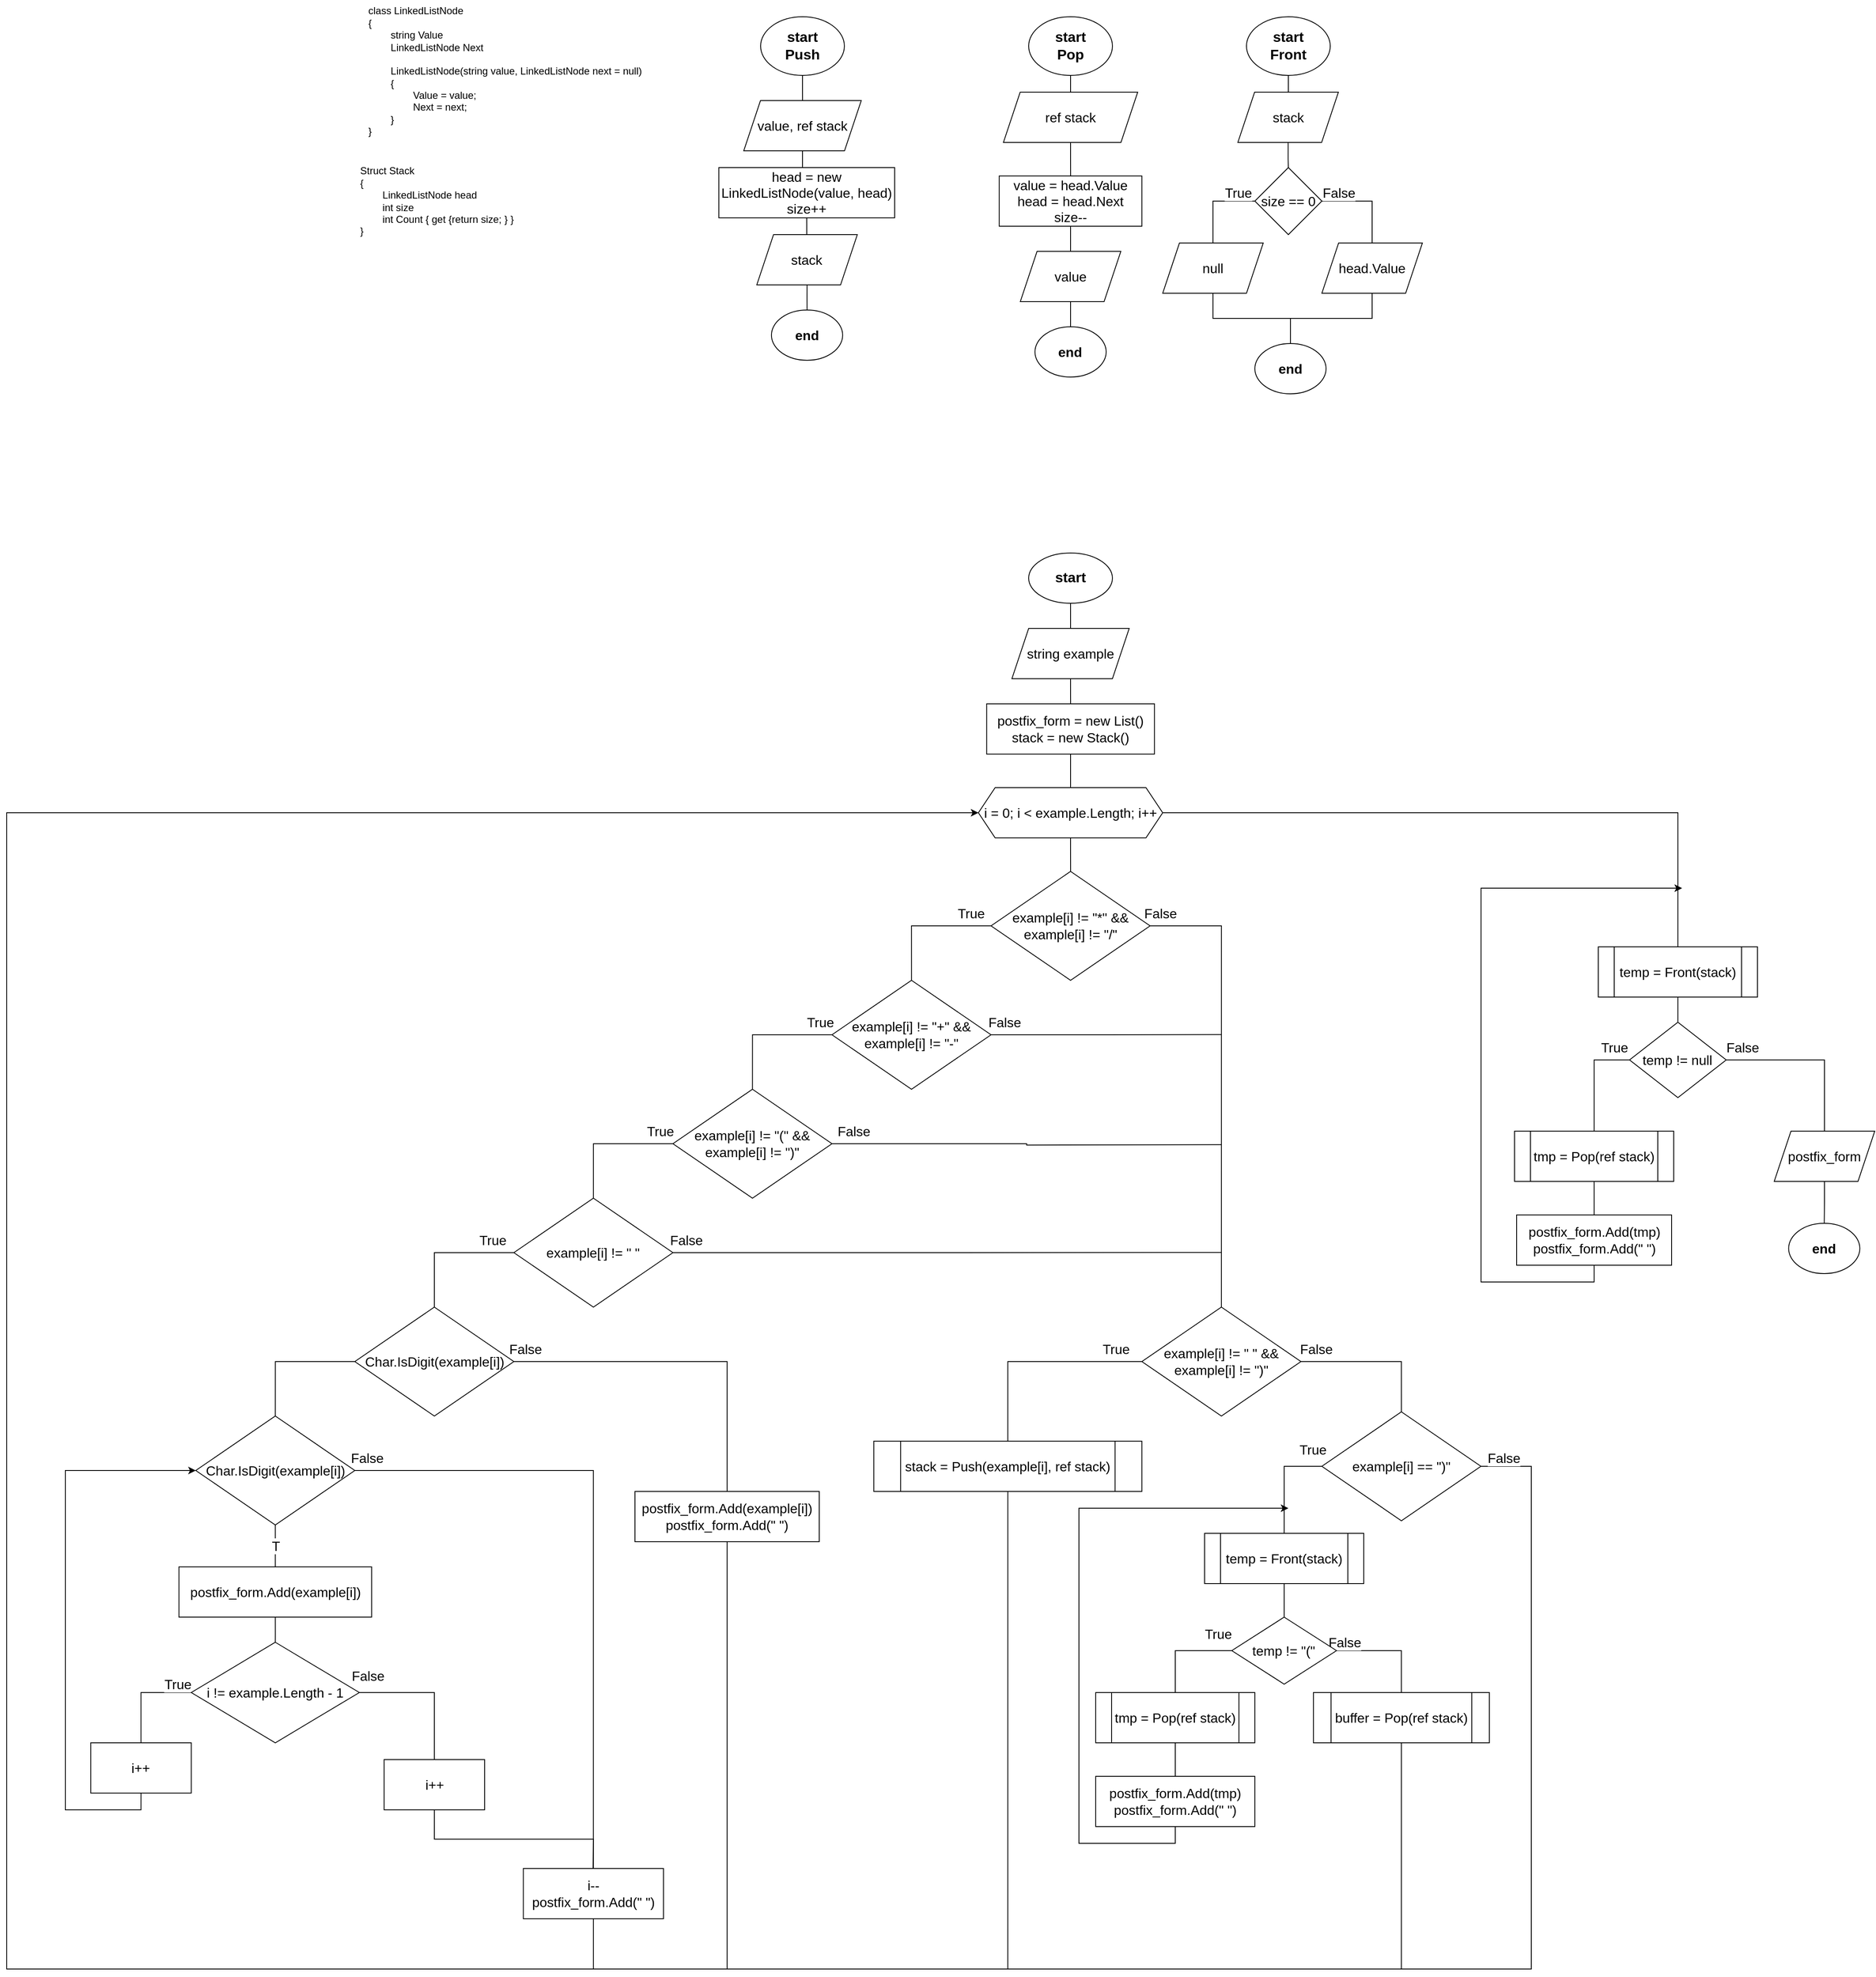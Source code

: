 <mxfile version="15.7.3" type="device"><diagram id="k7jxkex6nOj1rEclRbOD" name="Сторінка-1"><mxGraphModel dx="2580" dy="1068" grid="1" gridSize="10" guides="1" tooltips="1" connect="1" arrows="1" fold="1" page="1" pageScale="1" pageWidth="850" pageHeight="1100" math="0" shadow="0"><root><mxCell id="0"/><mxCell id="1" parent="0"/><mxCell id="AviAjDl682UygLUSKP8A-1" value="&lt;div style=&quot;text-align: left&quot;&gt;&lt;span&gt;class LinkedListNode&lt;/span&gt;&lt;/div&gt;&lt;div style=&quot;text-align: left&quot;&gt;&lt;span&gt;{&lt;/span&gt;&lt;/div&gt;&lt;div style=&quot;text-align: left&quot;&gt;&lt;span&gt;&lt;span style=&quot;white-space: pre&quot;&gt;&#9;&lt;/span&gt;string Value&lt;br&gt;&lt;/span&gt;&lt;/div&gt;&lt;div style=&quot;text-align: left&quot;&gt;&lt;span&gt;&lt;span style=&quot;white-space: pre&quot;&gt;&#9;&lt;/span&gt;LinkedListNode Next&lt;/span&gt;&lt;/div&gt;&lt;div style=&quot;text-align: left&quot;&gt;&lt;span&gt;&lt;br&gt;&lt;/span&gt;&lt;/div&gt;&lt;div style=&quot;text-align: left&quot;&gt;&lt;span&gt;&lt;span style=&quot;white-space: pre&quot;&gt;&#9;&lt;/span&gt;LinkedListNode(string value, LinkedListNode next = null)&lt;/span&gt;&lt;/div&gt;&lt;div style=&quot;text-align: left&quot;&gt;&lt;span&gt;&lt;span style=&quot;white-space: pre&quot;&gt;&#9;&lt;/span&gt;{&lt;/span&gt;&lt;/div&gt;&lt;div style=&quot;text-align: left&quot;&gt;&lt;span&gt;&lt;span style=&quot;white-space: pre&quot;&gt;&#9;&lt;/span&gt;&lt;span style=&quot;white-space: pre&quot;&gt;&#9;&lt;/span&gt;Value = value;&lt;/span&gt;&lt;/div&gt;&lt;div style=&quot;text-align: left&quot;&gt;&lt;span&gt;&lt;span style=&quot;white-space: pre&quot;&gt;&#9;&lt;/span&gt;&lt;span style=&quot;white-space: pre&quot;&gt;&#9;&lt;/span&gt;Next = next;&lt;/span&gt;&lt;/div&gt;&lt;div style=&quot;text-align: left&quot;&gt;&lt;span&gt;&lt;span style=&quot;white-space: pre&quot;&gt;&#9;&lt;/span&gt;}&lt;/span&gt;&lt;/div&gt;&lt;div style=&quot;text-align: left&quot;&gt;&lt;span&gt;}&amp;nbsp;&lt;/span&gt;&lt;/div&gt;" style="text;html=1;strokeColor=none;fillColor=none;align=center;verticalAlign=middle;whiteSpace=wrap;rounded=0;" vertex="1" parent="1"><mxGeometry x="10" y="20" width="350" height="170" as="geometry"/></mxCell><mxCell id="AviAjDl682UygLUSKP8A-2" value="&lt;div&gt;&lt;span&gt;Struct Stack&lt;/span&gt;&lt;/div&gt;&lt;div&gt;&lt;span&gt;{&lt;/span&gt;&lt;/div&gt;&lt;div&gt;&lt;span&gt;&lt;span style=&quot;white-space: pre&quot;&gt;&#9;&lt;/span&gt;LinkedListNode head&lt;br&gt;&lt;/span&gt;&lt;/div&gt;&lt;div&gt;&lt;span&gt;&lt;span style=&quot;white-space: pre&quot;&gt;&#9;&lt;/span&gt;int size&lt;/span&gt;&lt;/div&gt;&lt;div&gt;&lt;span&gt;&lt;span style=&quot;white-space: pre&quot;&gt;&#9;&lt;/span&gt;int Count { get {return size; } }&lt;/span&gt;&lt;/div&gt;&lt;div&gt;&lt;span&gt;}&lt;/span&gt;&lt;/div&gt;" style="text;html=1;strokeColor=none;fillColor=none;align=left;verticalAlign=middle;whiteSpace=wrap;rounded=0;" vertex="1" parent="1"><mxGeometry x="10" y="210" width="190" height="100" as="geometry"/></mxCell><mxCell id="AviAjDl682UygLUSKP8A-4" style="edgeStyle=orthogonalEdgeStyle;rounded=0;orthogonalLoop=1;jettySize=auto;html=1;exitX=0.5;exitY=1;exitDx=0;exitDy=0;endArrow=none;endFill=0;" edge="1" parent="1" source="AviAjDl682UygLUSKP8A-3" target="AviAjDl682UygLUSKP8A-5"><mxGeometry relative="1" as="geometry"><mxPoint x="539.714" y="170" as="targetPoint"/></mxGeometry></mxCell><mxCell id="AviAjDl682UygLUSKP8A-3" value="&lt;font style=&quot;font-size: 17px&quot;&gt;&lt;b&gt;start&lt;br&gt;Push&lt;br&gt;&lt;/b&gt;&lt;/font&gt;" style="ellipse;whiteSpace=wrap;html=1;align=center;" vertex="1" parent="1"><mxGeometry x="490" y="40" width="100" height="70" as="geometry"/></mxCell><mxCell id="AviAjDl682UygLUSKP8A-6" style="edgeStyle=orthogonalEdgeStyle;rounded=0;orthogonalLoop=1;jettySize=auto;html=1;exitX=0.5;exitY=1;exitDx=0;exitDy=0;fontSize=16;endArrow=none;endFill=0;" edge="1" parent="1" source="AviAjDl682UygLUSKP8A-5" target="AviAjDl682UygLUSKP8A-7"><mxGeometry relative="1" as="geometry"><mxPoint x="539.714" y="250" as="targetPoint"/></mxGeometry></mxCell><mxCell id="AviAjDl682UygLUSKP8A-5" value="&lt;font style=&quot;font-size: 16px&quot;&gt;value, ref stack&lt;/font&gt;" style="shape=parallelogram;perimeter=parallelogramPerimeter;whiteSpace=wrap;html=1;fixedSize=1;align=center;" vertex="1" parent="1"><mxGeometry x="469.85" y="140" width="140.29" height="60" as="geometry"/></mxCell><mxCell id="AviAjDl682UygLUSKP8A-8" style="edgeStyle=orthogonalEdgeStyle;rounded=0;orthogonalLoop=1;jettySize=auto;html=1;exitX=0.5;exitY=1;exitDx=0;exitDy=0;fontSize=16;endArrow=none;endFill=0;" edge="1" parent="1" source="AviAjDl682UygLUSKP8A-7" target="AviAjDl682UygLUSKP8A-9"><mxGeometry relative="1" as="geometry"><mxPoint x="545.429" y="330" as="targetPoint"/></mxGeometry></mxCell><mxCell id="AviAjDl682UygLUSKP8A-7" value="head = new LinkedListNode(value, head)&lt;br&gt;size++" style="rounded=0;whiteSpace=wrap;html=1;fontSize=16;align=center;" vertex="1" parent="1"><mxGeometry x="440.14" y="220" width="209.86" height="60" as="geometry"/></mxCell><mxCell id="AviAjDl682UygLUSKP8A-10" style="edgeStyle=orthogonalEdgeStyle;rounded=0;orthogonalLoop=1;jettySize=auto;html=1;exitX=0.5;exitY=1;exitDx=0;exitDy=0;fontSize=16;endArrow=none;endFill=0;" edge="1" parent="1" source="AviAjDl682UygLUSKP8A-9" target="AviAjDl682UygLUSKP8A-11"><mxGeometry relative="1" as="geometry"><mxPoint x="545.429" y="420" as="targetPoint"/></mxGeometry></mxCell><mxCell id="AviAjDl682UygLUSKP8A-9" value="stack" style="shape=parallelogram;perimeter=parallelogramPerimeter;whiteSpace=wrap;html=1;fixedSize=1;fontSize=16;align=center;" vertex="1" parent="1"><mxGeometry x="485.429" y="300" width="120" height="60" as="geometry"/></mxCell><mxCell id="AviAjDl682UygLUSKP8A-11" value="&lt;b&gt;end&lt;/b&gt;" style="ellipse;whiteSpace=wrap;html=1;fontSize=16;align=center;" vertex="1" parent="1"><mxGeometry x="502.929" y="390" width="85" height="60" as="geometry"/></mxCell><mxCell id="AviAjDl682UygLUSKP8A-13" style="edgeStyle=orthogonalEdgeStyle;rounded=0;orthogonalLoop=1;jettySize=auto;html=1;exitX=0.5;exitY=1;exitDx=0;exitDy=0;fontSize=16;endArrow=none;endFill=0;" edge="1" parent="1" source="AviAjDl682UygLUSKP8A-12" target="AviAjDl682UygLUSKP8A-14"><mxGeometry relative="1" as="geometry"><mxPoint x="859.714" y="160" as="targetPoint"/></mxGeometry></mxCell><mxCell id="AviAjDl682UygLUSKP8A-12" value="&lt;font style=&quot;font-size: 17px&quot;&gt;&lt;b&gt;start&lt;br&gt;Pop&lt;br&gt;&lt;/b&gt;&lt;/font&gt;" style="ellipse;whiteSpace=wrap;html=1;align=center;" vertex="1" parent="1"><mxGeometry x="810" y="40" width="100" height="70" as="geometry"/></mxCell><mxCell id="AviAjDl682UygLUSKP8A-15" style="edgeStyle=orthogonalEdgeStyle;rounded=0;orthogonalLoop=1;jettySize=auto;html=1;exitX=0.5;exitY=1;exitDx=0;exitDy=0;fontSize=16;endArrow=none;endFill=0;" edge="1" parent="1" source="AviAjDl682UygLUSKP8A-14" target="AviAjDl682UygLUSKP8A-16"><mxGeometry relative="1" as="geometry"><mxPoint x="859.714" y="240" as="targetPoint"/></mxGeometry></mxCell><mxCell id="AviAjDl682UygLUSKP8A-14" value="ref stack" style="shape=parallelogram;perimeter=parallelogramPerimeter;whiteSpace=wrap;html=1;fixedSize=1;fontSize=16;align=center;" vertex="1" parent="1"><mxGeometry x="779.85" y="130" width="160.29" height="60" as="geometry"/></mxCell><mxCell id="AviAjDl682UygLUSKP8A-17" style="edgeStyle=orthogonalEdgeStyle;rounded=0;orthogonalLoop=1;jettySize=auto;html=1;exitX=0.5;exitY=1;exitDx=0;exitDy=0;fontSize=16;endArrow=none;endFill=0;" edge="1" parent="1" source="AviAjDl682UygLUSKP8A-16" target="AviAjDl682UygLUSKP8A-18"><mxGeometry relative="1" as="geometry"><mxPoint x="859.714" y="340" as="targetPoint"/></mxGeometry></mxCell><mxCell id="AviAjDl682UygLUSKP8A-16" value="value = head.Value&lt;br&gt;head = head.Next&lt;br&gt;size--" style="rounded=0;whiteSpace=wrap;html=1;fontSize=16;align=center;" vertex="1" parent="1"><mxGeometry x="774.85" y="230" width="170.29" height="60" as="geometry"/></mxCell><mxCell id="AviAjDl682UygLUSKP8A-19" style="edgeStyle=orthogonalEdgeStyle;rounded=0;orthogonalLoop=1;jettySize=auto;html=1;exitX=0.5;exitY=1;exitDx=0;exitDy=0;fontSize=16;endArrow=none;endFill=0;entryX=0.5;entryY=0;entryDx=0;entryDy=0;" edge="1" parent="1" source="AviAjDl682UygLUSKP8A-18" target="AviAjDl682UygLUSKP8A-20"><mxGeometry relative="1" as="geometry"><mxPoint x="859.714" y="430" as="targetPoint"/></mxGeometry></mxCell><mxCell id="AviAjDl682UygLUSKP8A-18" value="value" style="shape=parallelogram;perimeter=parallelogramPerimeter;whiteSpace=wrap;html=1;fixedSize=1;fontSize=16;align=center;" vertex="1" parent="1"><mxGeometry x="799.994" y="320" width="120" height="60" as="geometry"/></mxCell><mxCell id="AviAjDl682UygLUSKP8A-20" value="&lt;b&gt;end&lt;/b&gt;" style="ellipse;whiteSpace=wrap;html=1;fontSize=16;align=center;" vertex="1" parent="1"><mxGeometry x="817.499" y="410" width="85" height="60" as="geometry"/></mxCell><mxCell id="AviAjDl682UygLUSKP8A-22" style="edgeStyle=orthogonalEdgeStyle;rounded=0;orthogonalLoop=1;jettySize=auto;html=1;exitX=0.5;exitY=1;exitDx=0;exitDy=0;fontSize=16;endArrow=none;endFill=0;" edge="1" parent="1" source="AviAjDl682UygLUSKP8A-21" target="AviAjDl682UygLUSKP8A-23"><mxGeometry relative="1" as="geometry"><mxPoint x="1119.714" y="160" as="targetPoint"/></mxGeometry></mxCell><mxCell id="AviAjDl682UygLUSKP8A-21" value="&lt;font style=&quot;font-size: 17px&quot;&gt;&lt;b&gt;start&lt;br&gt;Front&lt;br&gt;&lt;/b&gt;&lt;/font&gt;" style="ellipse;whiteSpace=wrap;html=1;align=center;" vertex="1" parent="1"><mxGeometry x="1070" y="40" width="100" height="70" as="geometry"/></mxCell><mxCell id="AviAjDl682UygLUSKP8A-24" style="edgeStyle=orthogonalEdgeStyle;rounded=0;orthogonalLoop=1;jettySize=auto;html=1;exitX=0.5;exitY=1;exitDx=0;exitDy=0;fontSize=16;endArrow=none;endFill=0;" edge="1" parent="1" source="AviAjDl682UygLUSKP8A-23" target="AviAjDl682UygLUSKP8A-25"><mxGeometry relative="1" as="geometry"><mxPoint x="1120.0" y="260" as="targetPoint"/></mxGeometry></mxCell><mxCell id="AviAjDl682UygLUSKP8A-23" value="stack" style="shape=parallelogram;perimeter=parallelogramPerimeter;whiteSpace=wrap;html=1;fixedSize=1;fontSize=16;align=center;" vertex="1" parent="1"><mxGeometry x="1059.714" y="130" width="120" height="60" as="geometry"/></mxCell><mxCell id="AviAjDl682UygLUSKP8A-26" value="True" style="edgeStyle=orthogonalEdgeStyle;rounded=0;orthogonalLoop=1;jettySize=auto;html=1;exitX=0;exitY=0.5;exitDx=0;exitDy=0;fontSize=16;endArrow=none;endFill=0;" edge="1" parent="1" source="AviAjDl682UygLUSKP8A-25" target="AviAjDl682UygLUSKP8A-27"><mxGeometry x="-0.6" y="-10" relative="1" as="geometry"><mxPoint x="1030" y="340" as="targetPoint"/><mxPoint as="offset"/></mxGeometry></mxCell><mxCell id="AviAjDl682UygLUSKP8A-28" value="False" style="edgeStyle=orthogonalEdgeStyle;rounded=0;orthogonalLoop=1;jettySize=auto;html=1;exitX=1;exitY=0.5;exitDx=0;exitDy=0;fontSize=16;endArrow=none;endFill=0;" edge="1" parent="1" source="AviAjDl682UygLUSKP8A-25" target="AviAjDl682UygLUSKP8A-29"><mxGeometry x="-0.636" y="10" relative="1" as="geometry"><mxPoint x="1240.0" y="330" as="targetPoint"/><mxPoint as="offset"/></mxGeometry></mxCell><mxCell id="AviAjDl682UygLUSKP8A-25" value="size == 0" style="rhombus;whiteSpace=wrap;html=1;fontSize=16;align=center;" vertex="1" parent="1"><mxGeometry x="1080.0" y="220" width="80" height="80" as="geometry"/></mxCell><mxCell id="AviAjDl682UygLUSKP8A-30" style="edgeStyle=orthogonalEdgeStyle;rounded=0;orthogonalLoop=1;jettySize=auto;html=1;exitX=0.5;exitY=1;exitDx=0;exitDy=0;fontSize=16;endArrow=none;endFill=0;entryX=0.5;entryY=0;entryDx=0;entryDy=0;" edge="1" parent="1" source="AviAjDl682UygLUSKP8A-27" target="AviAjDl682UygLUSKP8A-31"><mxGeometry relative="1" as="geometry"><mxPoint x="1120.0" y="410" as="targetPoint"/></mxGeometry></mxCell><mxCell id="AviAjDl682UygLUSKP8A-27" value="null" style="shape=parallelogram;perimeter=parallelogramPerimeter;whiteSpace=wrap;html=1;fixedSize=1;fontSize=16;align=center;" vertex="1" parent="1"><mxGeometry x="970" y="310" width="120" height="60" as="geometry"/></mxCell><mxCell id="AviAjDl682UygLUSKP8A-32" style="edgeStyle=orthogonalEdgeStyle;rounded=0;orthogonalLoop=1;jettySize=auto;html=1;exitX=0.5;exitY=1;exitDx=0;exitDy=0;entryX=0.5;entryY=0;entryDx=0;entryDy=0;fontSize=16;endArrow=none;endFill=0;" edge="1" parent="1" source="AviAjDl682UygLUSKP8A-29" target="AviAjDl682UygLUSKP8A-31"><mxGeometry relative="1" as="geometry"/></mxCell><mxCell id="AviAjDl682UygLUSKP8A-29" value="head.Value" style="shape=parallelogram;perimeter=parallelogramPerimeter;whiteSpace=wrap;html=1;fixedSize=1;fontSize=16;align=center;" vertex="1" parent="1"><mxGeometry x="1160.0" y="310" width="120" height="60" as="geometry"/></mxCell><mxCell id="AviAjDl682UygLUSKP8A-31" value="&lt;b&gt;end&lt;/b&gt;" style="ellipse;whiteSpace=wrap;html=1;fontSize=16;align=center;" vertex="1" parent="1"><mxGeometry x="1079.999" y="430" width="85" height="60" as="geometry"/></mxCell><mxCell id="AviAjDl682UygLUSKP8A-35" style="edgeStyle=orthogonalEdgeStyle;rounded=0;orthogonalLoop=1;jettySize=auto;html=1;exitX=0.5;exitY=1;exitDx=0;exitDy=0;fontSize=16;endArrow=none;endFill=0;" edge="1" parent="1" source="AviAjDl682UygLUSKP8A-34" target="AviAjDl682UygLUSKP8A-36"><mxGeometry relative="1" as="geometry"><mxPoint x="870" y="790.0" as="targetPoint"/></mxGeometry></mxCell><mxCell id="AviAjDl682UygLUSKP8A-34" value="&lt;font style=&quot;font-size: 17px&quot;&gt;&lt;b&gt;start&lt;/b&gt;&lt;/font&gt;" style="ellipse;whiteSpace=wrap;html=1;fontSize=16;align=center;" vertex="1" parent="1"><mxGeometry x="809.99" y="680" width="100" height="60" as="geometry"/></mxCell><mxCell id="AviAjDl682UygLUSKP8A-37" style="edgeStyle=orthogonalEdgeStyle;rounded=0;orthogonalLoop=1;jettySize=auto;html=1;exitX=0.5;exitY=1;exitDx=0;exitDy=0;fontSize=16;endArrow=none;endFill=0;" edge="1" parent="1" source="AviAjDl682UygLUSKP8A-36" target="AviAjDl682UygLUSKP8A-38"><mxGeometry relative="1" as="geometry"><mxPoint x="859.714" y="880.0" as="targetPoint"/></mxGeometry></mxCell><mxCell id="AviAjDl682UygLUSKP8A-36" value="string example" style="shape=parallelogram;perimeter=parallelogramPerimeter;whiteSpace=wrap;html=1;fixedSize=1;fontSize=16;align=center;" vertex="1" parent="1"><mxGeometry x="789.99" y="770" width="140" height="60" as="geometry"/></mxCell><mxCell id="AviAjDl682UygLUSKP8A-39" style="edgeStyle=orthogonalEdgeStyle;rounded=0;orthogonalLoop=1;jettySize=auto;html=1;exitX=0.5;exitY=1;exitDx=0;exitDy=0;fontSize=16;endArrow=none;endFill=0;" edge="1" parent="1" source="AviAjDl682UygLUSKP8A-38" target="AviAjDl682UygLUSKP8A-40"><mxGeometry relative="1" as="geometry"><mxPoint x="859.714" y="970.0" as="targetPoint"/></mxGeometry></mxCell><mxCell id="AviAjDl682UygLUSKP8A-38" value="postfix_form = new List()&lt;br&gt;stack = new Stack()" style="rounded=0;whiteSpace=wrap;html=1;fontSize=16;align=center;" vertex="1" parent="1"><mxGeometry x="759.85" y="860" width="200.29" height="60" as="geometry"/></mxCell><mxCell id="AviAjDl682UygLUSKP8A-41" style="edgeStyle=orthogonalEdgeStyle;rounded=0;orthogonalLoop=1;jettySize=auto;html=1;exitX=0.5;exitY=1;exitDx=0;exitDy=0;fontSize=16;endArrow=none;endFill=0;" edge="1" parent="1" source="AviAjDl682UygLUSKP8A-40" target="AviAjDl682UygLUSKP8A-42"><mxGeometry relative="1" as="geometry"><mxPoint x="859.714" y="1070.0" as="targetPoint"/></mxGeometry></mxCell><mxCell id="AviAjDl682UygLUSKP8A-98" style="edgeStyle=orthogonalEdgeStyle;rounded=0;orthogonalLoop=1;jettySize=auto;html=1;exitX=1;exitY=0.5;exitDx=0;exitDy=0;fontSize=16;endArrow=none;endFill=0;" edge="1" parent="1" source="AviAjDl682UygLUSKP8A-40" target="AviAjDl682UygLUSKP8A-99"><mxGeometry relative="1" as="geometry"><mxPoint x="1431.882" y="989.529" as="targetPoint"/></mxGeometry></mxCell><mxCell id="AviAjDl682UygLUSKP8A-40" value="i = 0; i &amp;lt; example.Length; i++" style="shape=hexagon;perimeter=hexagonPerimeter2;whiteSpace=wrap;html=1;fixedSize=1;fontSize=16;align=center;" vertex="1" parent="1"><mxGeometry x="749.98" y="960" width="220.01" height="60" as="geometry"/></mxCell><mxCell id="AviAjDl682UygLUSKP8A-44" value="True" style="edgeStyle=orthogonalEdgeStyle;rounded=0;orthogonalLoop=1;jettySize=auto;html=1;exitX=0;exitY=0.5;exitDx=0;exitDy=0;entryX=0.5;entryY=0;entryDx=0;entryDy=0;fontSize=16;endArrow=none;endFill=0;" edge="1" parent="1" source="AviAjDl682UygLUSKP8A-42" target="AviAjDl682UygLUSKP8A-43"><mxGeometry x="-0.686" y="-15" relative="1" as="geometry"><mxPoint x="1" as="offset"/></mxGeometry></mxCell><mxCell id="AviAjDl682UygLUSKP8A-70" value="False" style="edgeStyle=orthogonalEdgeStyle;rounded=0;orthogonalLoop=1;jettySize=auto;html=1;exitX=1;exitY=0.5;exitDx=0;exitDy=0;fontSize=16;endArrow=none;endFill=0;entryX=0.5;entryY=0;entryDx=0;entryDy=0;" edge="1" parent="1" source="AviAjDl682UygLUSKP8A-42" target="AviAjDl682UygLUSKP8A-75"><mxGeometry x="-0.95" y="15" relative="1" as="geometry"><mxPoint x="1040" y="1600" as="targetPoint"/><mxPoint x="-1" as="offset"/></mxGeometry></mxCell><mxCell id="AviAjDl682UygLUSKP8A-42" value="example[i] != &quot;*&quot; &amp;amp;&amp;amp; example[i] != &quot;/&quot;" style="rhombus;whiteSpace=wrap;html=1;fontSize=16;align=center;" vertex="1" parent="1"><mxGeometry x="765.07" y="1060" width="189.87" height="130" as="geometry"/></mxCell><mxCell id="AviAjDl682UygLUSKP8A-46" value="True" style="edgeStyle=orthogonalEdgeStyle;rounded=0;orthogonalLoop=1;jettySize=auto;html=1;exitX=0;exitY=0.5;exitDx=0;exitDy=0;entryX=0.5;entryY=0;entryDx=0;entryDy=0;fontSize=16;endArrow=none;endFill=0;" edge="1" parent="1" source="AviAjDl682UygLUSKP8A-43" target="AviAjDl682UygLUSKP8A-45"><mxGeometry x="-0.81" y="-15" relative="1" as="geometry"><mxPoint x="1" as="offset"/></mxGeometry></mxCell><mxCell id="AviAjDl682UygLUSKP8A-73" value="False" style="edgeStyle=orthogonalEdgeStyle;rounded=0;orthogonalLoop=1;jettySize=auto;html=1;exitX=1;exitY=0.5;exitDx=0;exitDy=0;fontSize=16;endArrow=none;endFill=0;" edge="1" parent="1" source="AviAjDl682UygLUSKP8A-43"><mxGeometry x="-0.891" y="15" relative="1" as="geometry"><mxPoint x="1040" y="1254.714" as="targetPoint"/><mxPoint x="1" as="offset"/></mxGeometry></mxCell><mxCell id="AviAjDl682UygLUSKP8A-43" value="example[i] != &quot;+&quot; &amp;amp;&amp;amp; example[i] != &quot;-&quot;" style="rhombus;whiteSpace=wrap;html=1;fontSize=16;align=center;" vertex="1" parent="1"><mxGeometry x="575.2" y="1190" width="189.87" height="130" as="geometry"/></mxCell><mxCell id="AviAjDl682UygLUSKP8A-49" value="True" style="edgeStyle=orthogonalEdgeStyle;rounded=0;orthogonalLoop=1;jettySize=auto;html=1;exitX=0;exitY=0.5;exitDx=0;exitDy=0;entryX=0.5;entryY=0;entryDx=0;entryDy=0;fontSize=16;endArrow=none;endFill=0;" edge="1" parent="1" source="AviAjDl682UygLUSKP8A-45" target="AviAjDl682UygLUSKP8A-48"><mxGeometry x="-0.808" y="-15" relative="1" as="geometry"><mxPoint as="offset"/></mxGeometry></mxCell><mxCell id="AviAjDl682UygLUSKP8A-72" value="False" style="edgeStyle=orthogonalEdgeStyle;rounded=0;orthogonalLoop=1;jettySize=auto;html=1;exitX=1;exitY=0.5;exitDx=0;exitDy=0;fontSize=16;endArrow=none;endFill=0;" edge="1" parent="1" source="AviAjDl682UygLUSKP8A-45"><mxGeometry x="-0.894" y="15" relative="1" as="geometry"><mxPoint x="1040" y="1386.143" as="targetPoint"/><mxPoint x="1" as="offset"/></mxGeometry></mxCell><mxCell id="AviAjDl682UygLUSKP8A-45" value="example[i] != &quot;(&quot; &amp;amp;&amp;amp; example[i] != &quot;)&quot;" style="rhombus;whiteSpace=wrap;html=1;fontSize=16;align=center;" vertex="1" parent="1"><mxGeometry x="385.33" y="1320" width="189.87" height="130" as="geometry"/></mxCell><mxCell id="AviAjDl682UygLUSKP8A-51" value="True" style="edgeStyle=orthogonalEdgeStyle;rounded=0;orthogonalLoop=1;jettySize=auto;html=1;exitX=0;exitY=0.5;exitDx=0;exitDy=0;fontSize=16;endArrow=none;endFill=0;entryX=0.5;entryY=0;entryDx=0;entryDy=0;" edge="1" parent="1" source="AviAjDl682UygLUSKP8A-48" target="AviAjDl682UygLUSKP8A-53"><mxGeometry x="-0.682" y="-15" relative="1" as="geometry"><mxPoint x="110" y="1630" as="targetPoint"/><mxPoint as="offset"/></mxGeometry></mxCell><mxCell id="AviAjDl682UygLUSKP8A-71" value="False" style="edgeStyle=orthogonalEdgeStyle;rounded=0;orthogonalLoop=1;jettySize=auto;html=1;exitX=1;exitY=0.5;exitDx=0;exitDy=0;fontSize=16;endArrow=none;endFill=0;" edge="1" parent="1" source="AviAjDl682UygLUSKP8A-48"><mxGeometry x="-0.955" y="15" relative="1" as="geometry"><mxPoint x="1040" y="1514.714" as="targetPoint"/><mxPoint x="1" as="offset"/></mxGeometry></mxCell><mxCell id="AviAjDl682UygLUSKP8A-48" value="example[i] != &quot; &quot;" style="rhombus;whiteSpace=wrap;html=1;fontSize=16;align=center;" vertex="1" parent="1"><mxGeometry x="195.46" y="1450" width="189.87" height="130" as="geometry"/></mxCell><mxCell id="AviAjDl682UygLUSKP8A-54" style="edgeStyle=orthogonalEdgeStyle;rounded=0;orthogonalLoop=1;jettySize=auto;html=1;exitX=0;exitY=0.5;exitDx=0;exitDy=0;fontSize=16;endArrow=none;endFill=0;entryX=0.5;entryY=0;entryDx=0;entryDy=0;" edge="1" parent="1" source="AviAjDl682UygLUSKP8A-53" target="AviAjDl682UygLUSKP8A-55"><mxGeometry relative="1" as="geometry"><mxPoint x="-80" y="1750" as="targetPoint"/></mxGeometry></mxCell><mxCell id="AviAjDl682UygLUSKP8A-68" value="False" style="edgeStyle=orthogonalEdgeStyle;rounded=0;orthogonalLoop=1;jettySize=auto;html=1;exitX=1;exitY=0.5;exitDx=0;exitDy=0;fontSize=16;endArrow=none;endFill=0;" edge="1" parent="1" source="AviAjDl682UygLUSKP8A-53" target="AviAjDl682UygLUSKP8A-69"><mxGeometry x="-0.934" y="15" relative="1" as="geometry"><mxPoint x="450" y="1830" as="targetPoint"/><mxPoint as="offset"/></mxGeometry></mxCell><mxCell id="AviAjDl682UygLUSKP8A-53" value="Char.IsDigit(example[i])" style="rhombus;whiteSpace=wrap;html=1;fontSize=16;align=center;" vertex="1" parent="1"><mxGeometry x="5.59" y="1580" width="189.87" height="130" as="geometry"/></mxCell><mxCell id="AviAjDl682UygLUSKP8A-56" value="T" style="edgeStyle=orthogonalEdgeStyle;rounded=0;orthogonalLoop=1;jettySize=auto;html=1;exitX=0.5;exitY=1;exitDx=0;exitDy=0;fontSize=16;endArrow=none;endFill=0;" edge="1" parent="1" source="AviAjDl682UygLUSKP8A-55" target="AviAjDl682UygLUSKP8A-57"><mxGeometry relative="1" as="geometry"><mxPoint x="-90" y="1920" as="targetPoint"/></mxGeometry></mxCell><mxCell id="AviAjDl682UygLUSKP8A-65" value="False" style="edgeStyle=orthogonalEdgeStyle;rounded=0;orthogonalLoop=1;jettySize=auto;html=1;exitX=1;exitY=0.5;exitDx=0;exitDy=0;fontSize=16;endArrow=none;endFill=0;" edge="1" parent="1" source="AviAjDl682UygLUSKP8A-55" target="AviAjDl682UygLUSKP8A-66"><mxGeometry x="-0.96" y="15" relative="1" as="geometry"><mxPoint x="272.667" y="2250" as="targetPoint"/><mxPoint x="-1" as="offset"/></mxGeometry></mxCell><mxCell id="AviAjDl682UygLUSKP8A-55" value="Char.IsDigit(example[i])" style="rhombus;whiteSpace=wrap;html=1;fontSize=16;align=center;" vertex="1" parent="1"><mxGeometry x="-184.28" y="1710" width="189.87" height="130" as="geometry"/></mxCell><mxCell id="AviAjDl682UygLUSKP8A-58" style="edgeStyle=orthogonalEdgeStyle;rounded=0;orthogonalLoop=1;jettySize=auto;html=1;exitX=0.5;exitY=1;exitDx=0;exitDy=0;fontSize=16;endArrow=none;endFill=0;" edge="1" parent="1" source="AviAjDl682UygLUSKP8A-57" target="AviAjDl682UygLUSKP8A-59"><mxGeometry relative="1" as="geometry"><mxPoint x="-90" y="2000" as="targetPoint"/></mxGeometry></mxCell><mxCell id="AviAjDl682UygLUSKP8A-57" value="postfix_form.Add(example[i])" style="rounded=0;whiteSpace=wrap;html=1;fontSize=16;align=center;" vertex="1" parent="1"><mxGeometry x="-204.34" y="1890" width="230" height="60" as="geometry"/></mxCell><mxCell id="AviAjDl682UygLUSKP8A-60" value="True" style="edgeStyle=orthogonalEdgeStyle;rounded=0;orthogonalLoop=1;jettySize=auto;html=1;exitX=0;exitY=0.5;exitDx=0;exitDy=0;fontSize=16;endArrow=none;endFill=0;" edge="1" parent="1" source="AviAjDl682UygLUSKP8A-59" target="AviAjDl682UygLUSKP8A-61"><mxGeometry x="-0.73" y="-10" relative="1" as="geometry"><mxPoint x="-260" y="2120" as="targetPoint"/><mxPoint as="offset"/></mxGeometry></mxCell><mxCell id="AviAjDl682UygLUSKP8A-63" value="False" style="edgeStyle=orthogonalEdgeStyle;rounded=0;orthogonalLoop=1;jettySize=auto;html=1;exitX=1;exitY=0.5;exitDx=0;exitDy=0;fontSize=16;endArrow=none;endFill=0;" edge="1" parent="1" source="AviAjDl682UygLUSKP8A-59" target="AviAjDl682UygLUSKP8A-64"><mxGeometry x="-0.894" y="20" relative="1" as="geometry"><mxPoint x="120" y="2120" as="targetPoint"/><mxPoint x="1" as="offset"/></mxGeometry></mxCell><mxCell id="AviAjDl682UygLUSKP8A-59" value="i != example.Length - 1" style="rhombus;whiteSpace=wrap;html=1;fontSize=16;align=center;" vertex="1" parent="1"><mxGeometry x="-189.67" y="1980" width="200.66" height="120" as="geometry"/></mxCell><mxCell id="AviAjDl682UygLUSKP8A-62" style="edgeStyle=orthogonalEdgeStyle;rounded=0;orthogonalLoop=1;jettySize=auto;html=1;exitX=0.5;exitY=1;exitDx=0;exitDy=0;entryX=0;entryY=0.5;entryDx=0;entryDy=0;fontSize=16;endArrow=classic;endFill=1;" edge="1" parent="1" source="AviAjDl682UygLUSKP8A-61" target="AviAjDl682UygLUSKP8A-55"><mxGeometry relative="1" as="geometry"><Array as="points"><mxPoint x="-250" y="2180"/><mxPoint x="-340" y="2180"/><mxPoint x="-340" y="1775"/></Array></mxGeometry></mxCell><mxCell id="AviAjDl682UygLUSKP8A-61" value="i++" style="rounded=0;whiteSpace=wrap;html=1;fontSize=16;align=center;" vertex="1" parent="1"><mxGeometry x="-309.67" y="2100" width="120" height="60" as="geometry"/></mxCell><mxCell id="AviAjDl682UygLUSKP8A-67" style="edgeStyle=orthogonalEdgeStyle;rounded=0;orthogonalLoop=1;jettySize=auto;html=1;exitX=0.5;exitY=1;exitDx=0;exitDy=0;fontSize=16;endArrow=none;endFill=0;" edge="1" parent="1" source="AviAjDl682UygLUSKP8A-64"><mxGeometry relative="1" as="geometry"><mxPoint x="290" y="2250" as="targetPoint"/></mxGeometry></mxCell><mxCell id="AviAjDl682UygLUSKP8A-64" value="i++" style="rounded=0;whiteSpace=wrap;html=1;fontSize=16;align=center;" vertex="1" parent="1"><mxGeometry x="40.53" y="2120" width="120" height="60" as="geometry"/></mxCell><mxCell id="AviAjDl682UygLUSKP8A-94" style="edgeStyle=orthogonalEdgeStyle;rounded=0;orthogonalLoop=1;jettySize=auto;html=1;exitX=0.5;exitY=1;exitDx=0;exitDy=0;entryX=0;entryY=0.5;entryDx=0;entryDy=0;fontSize=16;endArrow=classic;endFill=1;" edge="1" parent="1" source="AviAjDl682UygLUSKP8A-66" target="AviAjDl682UygLUSKP8A-40"><mxGeometry relative="1" as="geometry"><Array as="points"><mxPoint x="291" y="2370"/><mxPoint x="-410" y="2370"/><mxPoint x="-410" y="990"/></Array></mxGeometry></mxCell><mxCell id="AviAjDl682UygLUSKP8A-66" value="i--&lt;br&gt;postfix_form.Add(&quot; &quot;)" style="rounded=0;whiteSpace=wrap;html=1;fontSize=16;align=center;" vertex="1" parent="1"><mxGeometry x="206.73" y="2250" width="167.33" height="60" as="geometry"/></mxCell><mxCell id="AviAjDl682UygLUSKP8A-95" style="edgeStyle=orthogonalEdgeStyle;rounded=0;orthogonalLoop=1;jettySize=auto;html=1;exitX=0.5;exitY=1;exitDx=0;exitDy=0;fontSize=16;endArrow=none;endFill=0;" edge="1" parent="1" source="AviAjDl682UygLUSKP8A-69"><mxGeometry relative="1" as="geometry"><mxPoint x="290" y="2370" as="targetPoint"/><Array as="points"><mxPoint x="450" y="2370"/></Array></mxGeometry></mxCell><mxCell id="AviAjDl682UygLUSKP8A-69" value="postfix_form.Add(example[i])&lt;br&gt;postfix_form.Add(&quot; &quot;)" style="rounded=0;whiteSpace=wrap;html=1;fontSize=16;align=center;" vertex="1" parent="1"><mxGeometry x="340" y="1800" width="220" height="60" as="geometry"/></mxCell><mxCell id="AviAjDl682UygLUSKP8A-76" value="True" style="edgeStyle=orthogonalEdgeStyle;rounded=0;orthogonalLoop=1;jettySize=auto;html=1;exitX=0;exitY=0.5;exitDx=0;exitDy=0;fontSize=16;endArrow=none;endFill=0;" edge="1" parent="1" source="AviAjDl682UygLUSKP8A-75" target="AviAjDl682UygLUSKP8A-78"><mxGeometry x="-0.749" y="-15" relative="1" as="geometry"><mxPoint x="860" y="1730" as="targetPoint"/><mxPoint x="1" as="offset"/></mxGeometry></mxCell><mxCell id="AviAjDl682UygLUSKP8A-79" value="False" style="edgeStyle=orthogonalEdgeStyle;rounded=0;orthogonalLoop=1;jettySize=auto;html=1;exitX=1;exitY=0.5;exitDx=0;exitDy=0;fontSize=16;endArrow=none;endFill=0;entryX=0.5;entryY=0;entryDx=0;entryDy=0;" edge="1" parent="1" source="AviAjDl682UygLUSKP8A-75" target="AviAjDl682UygLUSKP8A-80"><mxGeometry x="-0.815" y="15" relative="1" as="geometry"><mxPoint x="1270" y="1645" as="targetPoint"/><mxPoint x="1" as="offset"/></mxGeometry></mxCell><mxCell id="AviAjDl682UygLUSKP8A-75" value="example[i] != &quot; &quot; &amp;amp;&amp;amp; example[i] != &quot;)&quot;" style="rhombus;whiteSpace=wrap;html=1;fontSize=16;align=center;" vertex="1" parent="1"><mxGeometry x="945.14" y="1580" width="189.87" height="130" as="geometry"/></mxCell><mxCell id="AviAjDl682UygLUSKP8A-96" style="edgeStyle=orthogonalEdgeStyle;rounded=0;orthogonalLoop=1;jettySize=auto;html=1;exitX=0.5;exitY=1;exitDx=0;exitDy=0;fontSize=16;endArrow=none;endFill=0;" edge="1" parent="1" source="AviAjDl682UygLUSKP8A-78"><mxGeometry relative="1" as="geometry"><mxPoint x="450" y="2370" as="targetPoint"/><Array as="points"><mxPoint x="785" y="2370"/><mxPoint x="450" y="2370"/></Array></mxGeometry></mxCell><mxCell id="AviAjDl682UygLUSKP8A-78" value="stack = Push(example[i], ref stack)" style="shape=process;whiteSpace=wrap;html=1;backgroundOutline=1;fontSize=16;align=center;" vertex="1" parent="1"><mxGeometry x="625.13" y="1740" width="320.01" height="60" as="geometry"/></mxCell><mxCell id="AviAjDl682UygLUSKP8A-81" value="True" style="edgeStyle=orthogonalEdgeStyle;rounded=0;orthogonalLoop=1;jettySize=auto;html=1;exitX=0;exitY=0.5;exitDx=0;exitDy=0;fontSize=16;endArrow=none;endFill=0;" edge="1" parent="1" source="AviAjDl682UygLUSKP8A-80" target="AviAjDl682UygLUSKP8A-82"><mxGeometry x="-0.818" y="-20" relative="1" as="geometry"><mxPoint x="1090" y="1870" as="targetPoint"/><mxPoint as="offset"/></mxGeometry></mxCell><mxCell id="AviAjDl682UygLUSKP8A-93" value="False" style="edgeStyle=orthogonalEdgeStyle;rounded=0;orthogonalLoop=1;jettySize=auto;html=1;exitX=1;exitY=0.5;exitDx=0;exitDy=0;fontSize=16;endArrow=none;endFill=0;" edge="1" parent="1" source="AviAjDl682UygLUSKP8A-80"><mxGeometry x="-0.934" y="10" relative="1" as="geometry"><mxPoint x="1255" y="2370" as="targetPoint"/><Array as="points"><mxPoint x="1410" y="1770"/><mxPoint x="1410" y="2370"/></Array><mxPoint as="offset"/></mxGeometry></mxCell><mxCell id="AviAjDl682UygLUSKP8A-80" value="example[i] == &quot;)&quot;" style="rhombus;whiteSpace=wrap;html=1;fontSize=16;align=center;" vertex="1" parent="1"><mxGeometry x="1160" y="1705" width="189.87" height="130" as="geometry"/></mxCell><mxCell id="AviAjDl682UygLUSKP8A-84" style="edgeStyle=orthogonalEdgeStyle;rounded=0;orthogonalLoop=1;jettySize=auto;html=1;exitX=0.5;exitY=1;exitDx=0;exitDy=0;fontSize=16;endArrow=none;endFill=0;" edge="1" parent="1" source="AviAjDl682UygLUSKP8A-82" target="AviAjDl682UygLUSKP8A-85"><mxGeometry relative="1" as="geometry"><mxPoint x="1114" y="2000" as="targetPoint"/></mxGeometry></mxCell><mxCell id="AviAjDl682UygLUSKP8A-82" value="temp = Front(stack)" style="shape=process;whiteSpace=wrap;html=1;backgroundOutline=1;fontSize=16;align=center;" vertex="1" parent="1"><mxGeometry x="1019.99" y="1850" width="190" height="60" as="geometry"/></mxCell><mxCell id="AviAjDl682UygLUSKP8A-86" value="True" style="edgeStyle=orthogonalEdgeStyle;rounded=0;orthogonalLoop=1;jettySize=auto;html=1;exitX=0;exitY=0.5;exitDx=0;exitDy=0;fontSize=16;endArrow=none;endFill=0;" edge="1" parent="1" source="AviAjDl682UygLUSKP8A-85" target="AviAjDl682UygLUSKP8A-88"><mxGeometry x="-0.723" y="-20" relative="1" as="geometry"><mxPoint x="980" y="2050" as="targetPoint"/><mxPoint as="offset"/></mxGeometry></mxCell><mxCell id="AviAjDl682UygLUSKP8A-91" value="False" style="edgeStyle=orthogonalEdgeStyle;rounded=0;orthogonalLoop=1;jettySize=auto;html=1;exitX=1;exitY=0.5;exitDx=0;exitDy=0;fontSize=16;endArrow=none;endFill=0;" edge="1" parent="1" source="AviAjDl682UygLUSKP8A-85" target="AviAjDl682UygLUSKP8A-92"><mxGeometry x="-0.846" y="10" relative="1" as="geometry"><mxPoint x="1250" y="2080" as="targetPoint"/><mxPoint as="offset"/></mxGeometry></mxCell><mxCell id="AviAjDl682UygLUSKP8A-85" value="temp != &quot;(&quot;" style="rhombus;whiteSpace=wrap;html=1;fontSize=16;align=center;" vertex="1" parent="1"><mxGeometry x="1052.48" y="1950" width="125.01" height="80" as="geometry"/></mxCell><mxCell id="AviAjDl682UygLUSKP8A-90" style="edgeStyle=orthogonalEdgeStyle;rounded=0;orthogonalLoop=1;jettySize=auto;html=1;exitX=0.5;exitY=1;exitDx=0;exitDy=0;fontSize=16;endArrow=classic;endFill=1;" edge="1" parent="1" source="AviAjDl682UygLUSKP8A-87"><mxGeometry relative="1" as="geometry"><mxPoint x="1120" y="1820" as="targetPoint"/><Array as="points"><mxPoint x="985" y="2220"/><mxPoint x="870" y="2220"/><mxPoint x="870" y="1820"/><mxPoint x="1100" y="1820"/></Array></mxGeometry></mxCell><mxCell id="AviAjDl682UygLUSKP8A-87" value="postfix_form.Add(tmp)&lt;br&gt;postfix_form.Add(&quot; &quot;)" style="rounded=0;whiteSpace=wrap;html=1;fontSize=16;align=center;" vertex="1" parent="1"><mxGeometry x="889.99" y="2140" width="190.01" height="60" as="geometry"/></mxCell><mxCell id="AviAjDl682UygLUSKP8A-89" style="edgeStyle=orthogonalEdgeStyle;rounded=0;orthogonalLoop=1;jettySize=auto;html=1;exitX=0.5;exitY=1;exitDx=0;exitDy=0;entryX=0.5;entryY=0;entryDx=0;entryDy=0;fontSize=16;endArrow=none;endFill=0;" edge="1" parent="1" source="AviAjDl682UygLUSKP8A-88" target="AviAjDl682UygLUSKP8A-87"><mxGeometry relative="1" as="geometry"/></mxCell><mxCell id="AviAjDl682UygLUSKP8A-88" value="tmp = Pop(ref stack)" style="shape=process;whiteSpace=wrap;html=1;backgroundOutline=1;fontSize=16;align=center;" vertex="1" parent="1"><mxGeometry x="889.99" y="2040" width="190.01" height="60" as="geometry"/></mxCell><mxCell id="AviAjDl682UygLUSKP8A-97" style="edgeStyle=orthogonalEdgeStyle;rounded=0;orthogonalLoop=1;jettySize=auto;html=1;exitX=0.5;exitY=1;exitDx=0;exitDy=0;fontSize=16;endArrow=none;endFill=0;" edge="1" parent="1" source="AviAjDl682UygLUSKP8A-92"><mxGeometry relative="1" as="geometry"><mxPoint x="770" y="2370" as="targetPoint"/><Array as="points"><mxPoint x="1255" y="2370"/><mxPoint x="790" y="2370"/></Array></mxGeometry></mxCell><mxCell id="AviAjDl682UygLUSKP8A-92" value="buffer = Pop(ref stack)" style="shape=process;whiteSpace=wrap;html=1;backgroundOutline=1;fontSize=16;align=center;" vertex="1" parent="1"><mxGeometry x="1149.93" y="2040" width="210" height="60" as="geometry"/></mxCell><mxCell id="AviAjDl682UygLUSKP8A-100" style="edgeStyle=orthogonalEdgeStyle;rounded=0;orthogonalLoop=1;jettySize=auto;html=1;exitX=0.5;exitY=1;exitDx=0;exitDy=0;fontSize=16;endArrow=none;endFill=0;" edge="1" parent="1" source="AviAjDl682UygLUSKP8A-99" target="AviAjDl682UygLUSKP8A-101"><mxGeometry relative="1" as="geometry"><mxPoint x="1585.429" y="1270" as="targetPoint"/></mxGeometry></mxCell><mxCell id="AviAjDl682UygLUSKP8A-99" value="temp = Front(stack)" style="shape=process;whiteSpace=wrap;html=1;backgroundOutline=1;fontSize=16;align=center;" vertex="1" parent="1"><mxGeometry x="1490" y="1150" width="190" height="60" as="geometry"/></mxCell><mxCell id="AviAjDl682UygLUSKP8A-102" value="True" style="edgeStyle=orthogonalEdgeStyle;rounded=0;orthogonalLoop=1;jettySize=auto;html=1;exitX=0;exitY=0.5;exitDx=0;exitDy=0;fontSize=16;endArrow=none;endFill=0;" edge="1" parent="1" source="AviAjDl682UygLUSKP8A-101" target="AviAjDl682UygLUSKP8A-104"><mxGeometry x="-0.717" y="-15" relative="1" as="geometry"><mxPoint x="1480.0" y="1330" as="targetPoint"/><mxPoint as="offset"/></mxGeometry></mxCell><mxCell id="AviAjDl682UygLUSKP8A-109" value="False" style="edgeStyle=orthogonalEdgeStyle;rounded=0;orthogonalLoop=1;jettySize=auto;html=1;exitX=1;exitY=0.5;exitDx=0;exitDy=0;fontSize=16;endArrow=none;endFill=0;" edge="1" parent="1" source="AviAjDl682UygLUSKP8A-101" target="AviAjDl682UygLUSKP8A-110"><mxGeometry x="-0.81" y="15" relative="1" as="geometry"><mxPoint x="1730" y="1380" as="targetPoint"/><mxPoint as="offset"/></mxGeometry></mxCell><mxCell id="AviAjDl682UygLUSKP8A-101" value="temp != null" style="rhombus;whiteSpace=wrap;html=1;fontSize=16;align=center;" vertex="1" parent="1"><mxGeometry x="1527.29" y="1240" width="115.43" height="90" as="geometry"/></mxCell><mxCell id="AviAjDl682UygLUSKP8A-105" style="edgeStyle=orthogonalEdgeStyle;rounded=0;orthogonalLoop=1;jettySize=auto;html=1;exitX=0.5;exitY=1;exitDx=0;exitDy=0;fontSize=16;endArrow=none;endFill=0;" edge="1" parent="1" source="AviAjDl682UygLUSKP8A-104" target="AviAjDl682UygLUSKP8A-107"><mxGeometry relative="1" as="geometry"><mxPoint x="1485" y="1470.001" as="targetPoint"/></mxGeometry></mxCell><mxCell id="AviAjDl682UygLUSKP8A-104" value="tmp = Pop(ref stack)" style="shape=process;whiteSpace=wrap;html=1;backgroundOutline=1;fontSize=16;align=center;" vertex="1" parent="1"><mxGeometry x="1390" y="1370" width="190" height="60" as="geometry"/></mxCell><mxCell id="AviAjDl682UygLUSKP8A-108" style="edgeStyle=orthogonalEdgeStyle;rounded=0;orthogonalLoop=1;jettySize=auto;html=1;exitX=0.5;exitY=1;exitDx=0;exitDy=0;fontSize=16;endArrow=classic;endFill=1;" edge="1" parent="1" source="AviAjDl682UygLUSKP8A-107"><mxGeometry relative="1" as="geometry"><mxPoint x="1590" y="1080" as="targetPoint"/><Array as="points"><mxPoint x="1485" y="1550"/><mxPoint x="1350" y="1550"/><mxPoint x="1350" y="1080"/></Array></mxGeometry></mxCell><mxCell id="AviAjDl682UygLUSKP8A-107" value="postfix_form.Add(tmp)&lt;br&gt;postfix_form.Add(&quot; &quot;)" style="rounded=0;whiteSpace=wrap;html=1;fontSize=16;align=center;" vertex="1" parent="1"><mxGeometry x="1392.5" y="1470" width="185" height="60" as="geometry"/></mxCell><mxCell id="AviAjDl682UygLUSKP8A-111" style="edgeStyle=orthogonalEdgeStyle;rounded=0;orthogonalLoop=1;jettySize=auto;html=1;exitX=0.5;exitY=1;exitDx=0;exitDy=0;fontSize=16;endArrow=none;endFill=0;" edge="1" parent="1" source="AviAjDl682UygLUSKP8A-110" target="AviAjDl682UygLUSKP8A-112"><mxGeometry relative="1" as="geometry"><mxPoint x="1759.714" y="1510" as="targetPoint"/></mxGeometry></mxCell><mxCell id="AviAjDl682UygLUSKP8A-110" value="postfix_form" style="shape=parallelogram;perimeter=parallelogramPerimeter;whiteSpace=wrap;html=1;fixedSize=1;fontSize=16;align=center;" vertex="1" parent="1"><mxGeometry x="1700" y="1370" width="120" height="60" as="geometry"/></mxCell><mxCell id="AviAjDl682UygLUSKP8A-112" value="end" style="ellipse;whiteSpace=wrap;html=1;fontSize=16;align=center;fontStyle=1" vertex="1" parent="1"><mxGeometry x="1717.214" y="1480" width="85" height="60" as="geometry"/></mxCell></root></mxGraphModel></diagram></mxfile>